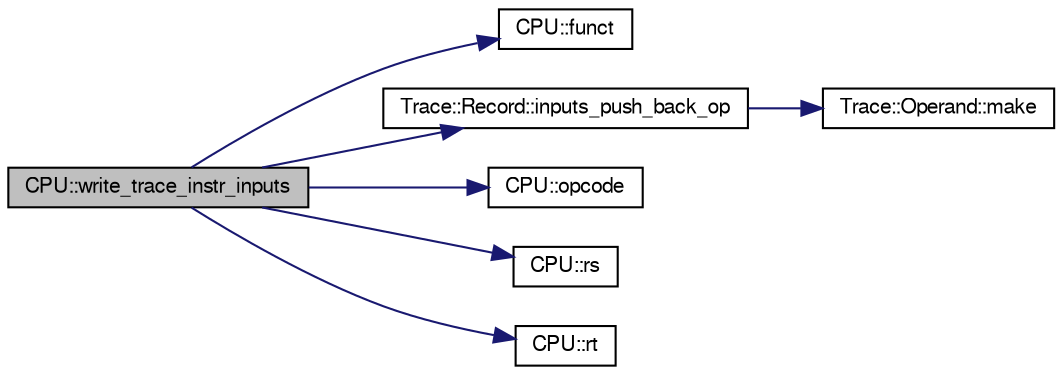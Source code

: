 digraph G
{
  edge [fontname="FreeSans",fontsize="10",labelfontname="FreeSans",labelfontsize="10"];
  node [fontname="FreeSans",fontsize="10",shape=record];
  rankdir=LR;
  Node1 [label="CPU::write_trace_instr_inputs",height=0.2,width=0.4,color="black", fillcolor="grey75", style="filled" fontcolor="black"];
  Node1 -> Node2 [color="midnightblue",fontsize="10",style="solid"];
  Node2 [label="CPU::funct",height=0.2,width=0.4,color="black", fillcolor="white", style="filled",URL="$classCPU.html#a8625d083f6783d5f7a46fce21f405441"];
  Node1 -> Node3 [color="midnightblue",fontsize="10",style="solid"];
  Node3 [label="Trace::Record::inputs_push_back_op",height=0.2,width=0.4,color="black", fillcolor="white", style="filled",URL="$structTrace_1_1Record.html#ac8273cd7c6aca64757a6dfe5b37d7236"];
  Node3 -> Node4 [color="midnightblue",fontsize="10",style="solid"];
  Node4 [label="Trace::Operand::make",height=0.2,width=0.4,color="black", fillcolor="white", style="filled",URL="$structTrace_1_1Operand.html#a447d15d9296741d1932284be020a7e72"];
  Node1 -> Node5 [color="midnightblue",fontsize="10",style="solid"];
  Node5 [label="CPU::opcode",height=0.2,width=0.4,color="black", fillcolor="white", style="filled",URL="$classCPU.html#a7e03d573f476dd6b729afed1c7c9085c"];
  Node1 -> Node6 [color="midnightblue",fontsize="10",style="solid"];
  Node6 [label="CPU::rs",height=0.2,width=0.4,color="black", fillcolor="white", style="filled",URL="$classCPU.html#a6a41d0dbc478e502ef7cb599e52a17cc"];
  Node1 -> Node7 [color="midnightblue",fontsize="10",style="solid"];
  Node7 [label="CPU::rt",height=0.2,width=0.4,color="black", fillcolor="white", style="filled",URL="$classCPU.html#a9697aa735fc4033872a5a6702e6fb60b"];
}

